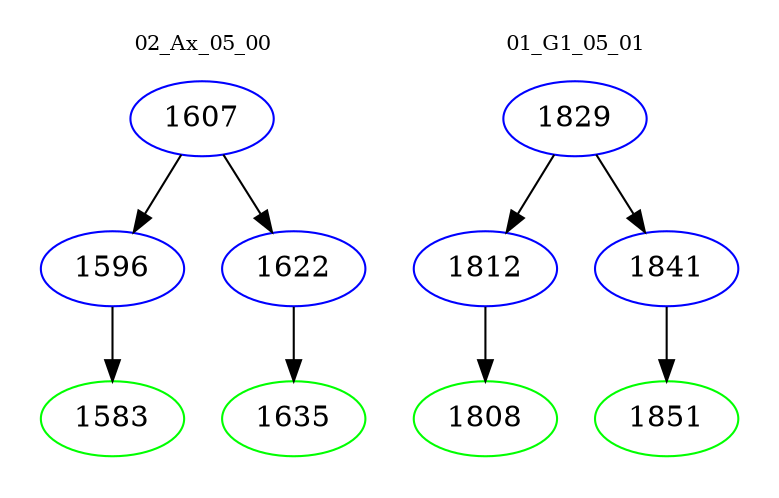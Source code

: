 digraph{
subgraph cluster_0 {
color = white
label = "02_Ax_05_00";
fontsize=10;
T0_1607 [label="1607", color="blue"]
T0_1607 -> T0_1596 [color="black"]
T0_1596 [label="1596", color="blue"]
T0_1596 -> T0_1583 [color="black"]
T0_1583 [label="1583", color="green"]
T0_1607 -> T0_1622 [color="black"]
T0_1622 [label="1622", color="blue"]
T0_1622 -> T0_1635 [color="black"]
T0_1635 [label="1635", color="green"]
}
subgraph cluster_1 {
color = white
label = "01_G1_05_01";
fontsize=10;
T1_1829 [label="1829", color="blue"]
T1_1829 -> T1_1812 [color="black"]
T1_1812 [label="1812", color="blue"]
T1_1812 -> T1_1808 [color="black"]
T1_1808 [label="1808", color="green"]
T1_1829 -> T1_1841 [color="black"]
T1_1841 [label="1841", color="blue"]
T1_1841 -> T1_1851 [color="black"]
T1_1851 [label="1851", color="green"]
}
}
